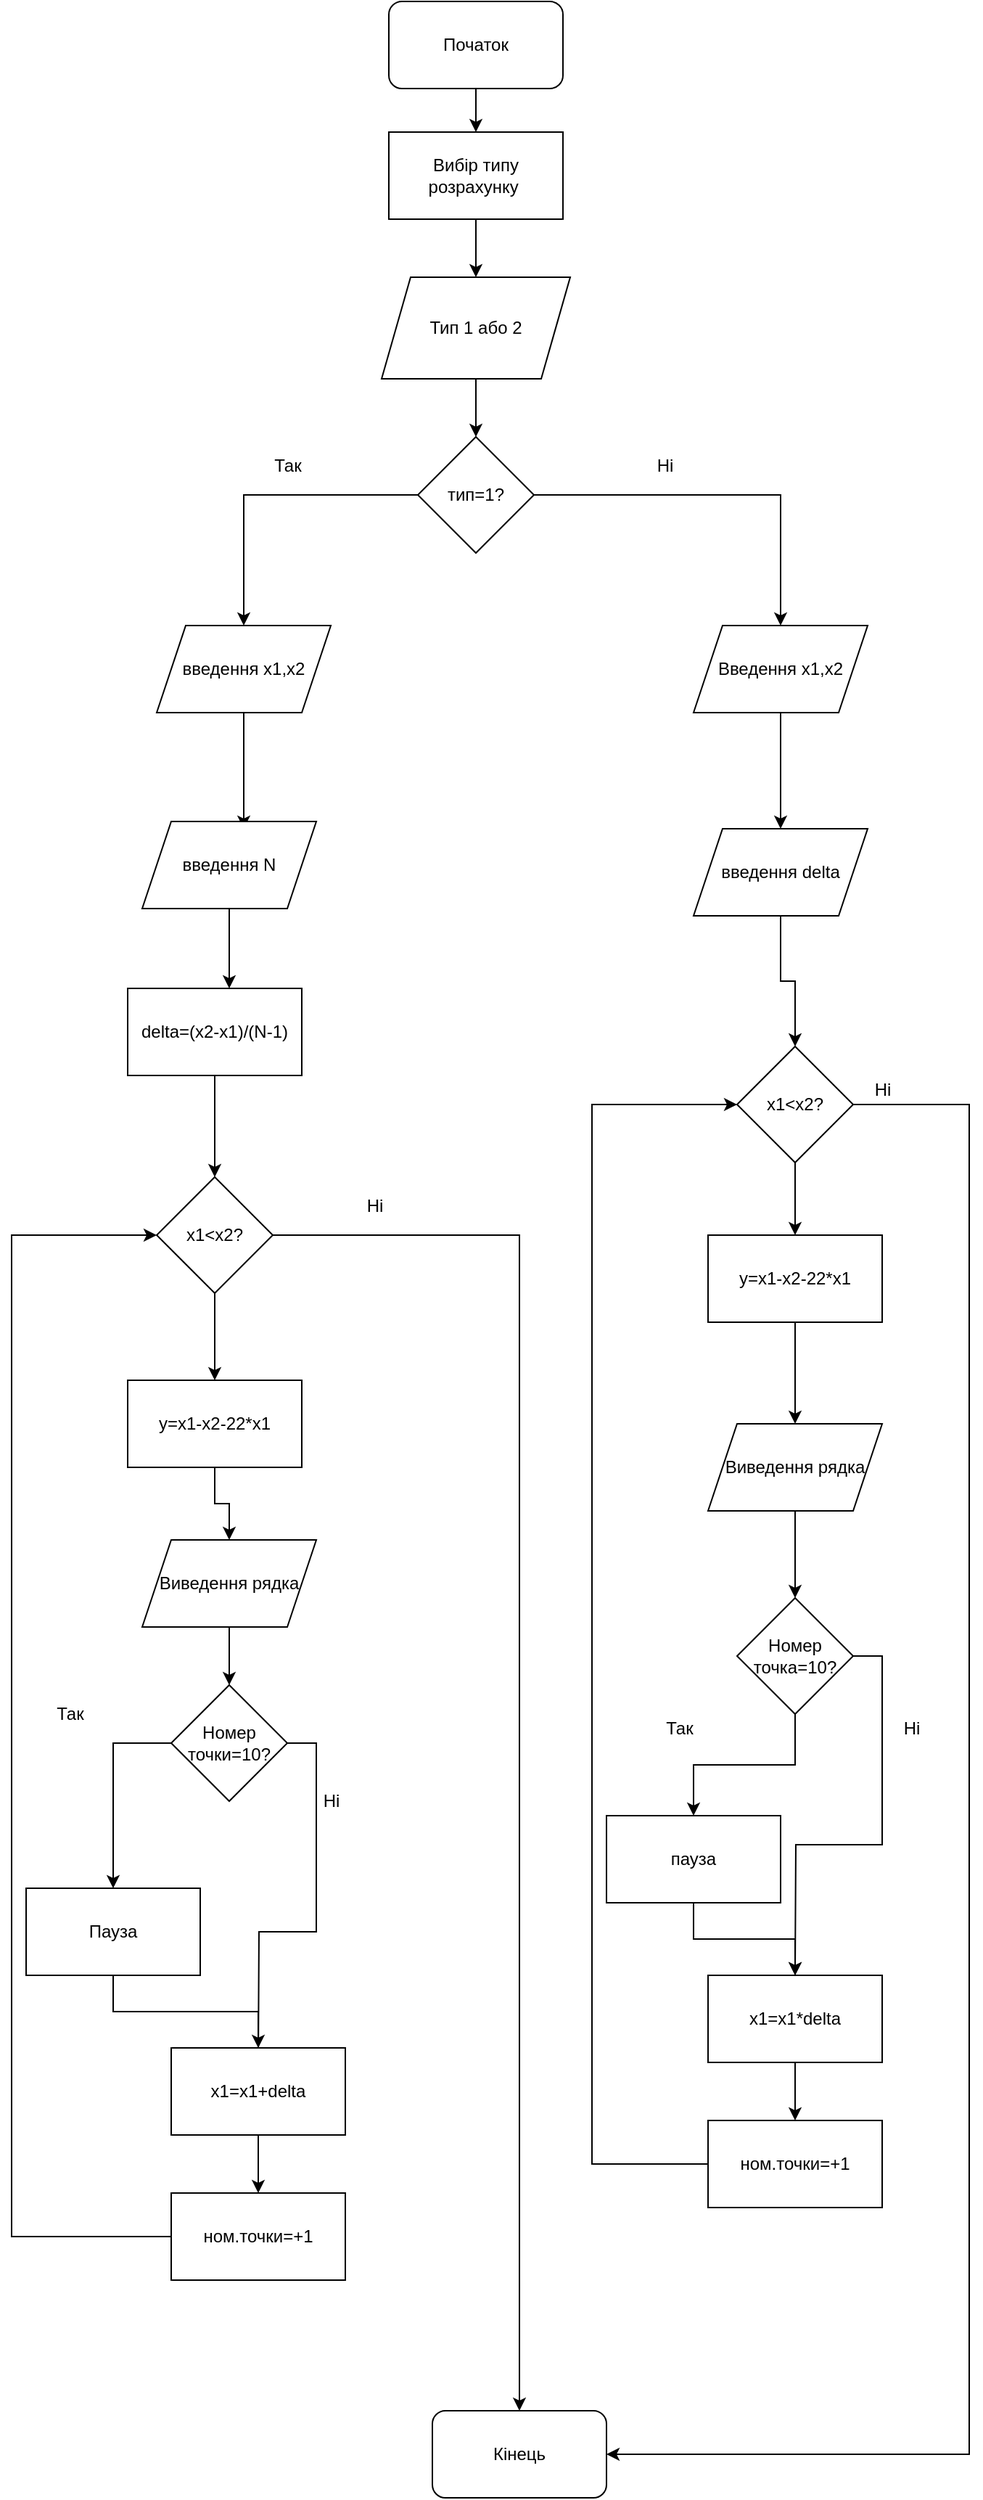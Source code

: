 <mxfile version="15.6.3" type="github">
  <diagram id="S0-03AQcDIA5zphk1J3b" name="Page-1">
    <mxGraphModel dx="742" dy="739" grid="1" gridSize="10" guides="1" tooltips="1" connect="1" arrows="1" fold="1" page="1" pageScale="1" pageWidth="827" pageHeight="1169" math="0" shadow="0">
      <root>
        <mxCell id="0" />
        <mxCell id="1" parent="0" />
        <mxCell id="g0RXiWM5djvmSgwZ1pEf-26" style="edgeStyle=orthogonalEdgeStyle;rounded=0;orthogonalLoop=1;jettySize=auto;html=1;exitX=0.5;exitY=1;exitDx=0;exitDy=0;entryX=0.5;entryY=0;entryDx=0;entryDy=0;" edge="1" parent="1" source="g0RXiWM5djvmSgwZ1pEf-2" target="g0RXiWM5djvmSgwZ1pEf-3">
          <mxGeometry relative="1" as="geometry" />
        </mxCell>
        <mxCell id="g0RXiWM5djvmSgwZ1pEf-2" value="Початок" style="rounded=1;whiteSpace=wrap;html=1;" vertex="1" parent="1">
          <mxGeometry x="270" y="20" width="120" height="60" as="geometry" />
        </mxCell>
        <mxCell id="g0RXiWM5djvmSgwZ1pEf-27" style="edgeStyle=orthogonalEdgeStyle;rounded=0;orthogonalLoop=1;jettySize=auto;html=1;exitX=0.5;exitY=1;exitDx=0;exitDy=0;entryX=0.5;entryY=0;entryDx=0;entryDy=0;" edge="1" parent="1" source="g0RXiWM5djvmSgwZ1pEf-3" target="g0RXiWM5djvmSgwZ1pEf-4">
          <mxGeometry relative="1" as="geometry" />
        </mxCell>
        <mxCell id="g0RXiWM5djvmSgwZ1pEf-3" value="Вибір типу розрахунку&amp;nbsp;" style="rounded=0;whiteSpace=wrap;html=1;" vertex="1" parent="1">
          <mxGeometry x="270" y="110" width="120" height="60" as="geometry" />
        </mxCell>
        <mxCell id="g0RXiWM5djvmSgwZ1pEf-28" style="edgeStyle=orthogonalEdgeStyle;rounded=0;orthogonalLoop=1;jettySize=auto;html=1;exitX=0.5;exitY=1;exitDx=0;exitDy=0;entryX=0.5;entryY=0;entryDx=0;entryDy=0;" edge="1" parent="1" source="g0RXiWM5djvmSgwZ1pEf-4" target="g0RXiWM5djvmSgwZ1pEf-5">
          <mxGeometry relative="1" as="geometry" />
        </mxCell>
        <mxCell id="g0RXiWM5djvmSgwZ1pEf-4" value="Тип 1 або 2" style="shape=parallelogram;perimeter=parallelogramPerimeter;whiteSpace=wrap;html=1;fixedSize=1;" vertex="1" parent="1">
          <mxGeometry x="265" y="210" width="130" height="70" as="geometry" />
        </mxCell>
        <mxCell id="g0RXiWM5djvmSgwZ1pEf-29" style="edgeStyle=orthogonalEdgeStyle;rounded=0;orthogonalLoop=1;jettySize=auto;html=1;exitX=0;exitY=0.5;exitDx=0;exitDy=0;entryX=0.5;entryY=0;entryDx=0;entryDy=0;" edge="1" parent="1" source="g0RXiWM5djvmSgwZ1pEf-5" target="g0RXiWM5djvmSgwZ1pEf-6">
          <mxGeometry relative="1" as="geometry" />
        </mxCell>
        <mxCell id="g0RXiWM5djvmSgwZ1pEf-43" style="edgeStyle=orthogonalEdgeStyle;rounded=0;orthogonalLoop=1;jettySize=auto;html=1;exitX=1;exitY=0.5;exitDx=0;exitDy=0;" edge="1" parent="1" source="g0RXiWM5djvmSgwZ1pEf-5" target="g0RXiWM5djvmSgwZ1pEf-7">
          <mxGeometry relative="1" as="geometry" />
        </mxCell>
        <mxCell id="g0RXiWM5djvmSgwZ1pEf-5" value="тип=1?" style="rhombus;whiteSpace=wrap;html=1;" vertex="1" parent="1">
          <mxGeometry x="290" y="320" width="80" height="80" as="geometry" />
        </mxCell>
        <mxCell id="g0RXiWM5djvmSgwZ1pEf-30" style="edgeStyle=orthogonalEdgeStyle;rounded=0;orthogonalLoop=1;jettySize=auto;html=1;exitX=0.5;exitY=1;exitDx=0;exitDy=0;" edge="1" parent="1" source="g0RXiWM5djvmSgwZ1pEf-6">
          <mxGeometry relative="1" as="geometry">
            <mxPoint x="170" y="590" as="targetPoint" />
          </mxGeometry>
        </mxCell>
        <mxCell id="g0RXiWM5djvmSgwZ1pEf-6" value="введення x1,x2" style="shape=parallelogram;perimeter=parallelogramPerimeter;whiteSpace=wrap;html=1;fixedSize=1;" vertex="1" parent="1">
          <mxGeometry x="110" y="450" width="120" height="60" as="geometry" />
        </mxCell>
        <mxCell id="g0RXiWM5djvmSgwZ1pEf-44" style="edgeStyle=orthogonalEdgeStyle;rounded=0;orthogonalLoop=1;jettySize=auto;html=1;exitX=0.5;exitY=1;exitDx=0;exitDy=0;entryX=0.5;entryY=0;entryDx=0;entryDy=0;" edge="1" parent="1" source="g0RXiWM5djvmSgwZ1pEf-7" target="g0RXiWM5djvmSgwZ1pEf-9">
          <mxGeometry relative="1" as="geometry" />
        </mxCell>
        <mxCell id="g0RXiWM5djvmSgwZ1pEf-7" value="Введення x1,x2" style="shape=parallelogram;perimeter=parallelogramPerimeter;whiteSpace=wrap;html=1;fixedSize=1;" vertex="1" parent="1">
          <mxGeometry x="480" y="450" width="120" height="60" as="geometry" />
        </mxCell>
        <mxCell id="g0RXiWM5djvmSgwZ1pEf-31" style="edgeStyle=orthogonalEdgeStyle;rounded=0;orthogonalLoop=1;jettySize=auto;html=1;exitX=0.5;exitY=1;exitDx=0;exitDy=0;" edge="1" parent="1" source="g0RXiWM5djvmSgwZ1pEf-8">
          <mxGeometry relative="1" as="geometry">
            <mxPoint x="160" y="700" as="targetPoint" />
          </mxGeometry>
        </mxCell>
        <mxCell id="g0RXiWM5djvmSgwZ1pEf-8" value="введення N" style="shape=parallelogram;perimeter=parallelogramPerimeter;whiteSpace=wrap;html=1;fixedSize=1;" vertex="1" parent="1">
          <mxGeometry x="100" y="585" width="120" height="60" as="geometry" />
        </mxCell>
        <mxCell id="g0RXiWM5djvmSgwZ1pEf-45" style="edgeStyle=orthogonalEdgeStyle;rounded=0;orthogonalLoop=1;jettySize=auto;html=1;exitX=0.5;exitY=1;exitDx=0;exitDy=0;entryX=0.5;entryY=0;entryDx=0;entryDy=0;" edge="1" parent="1" source="g0RXiWM5djvmSgwZ1pEf-9" target="g0RXiWM5djvmSgwZ1pEf-12">
          <mxGeometry relative="1" as="geometry" />
        </mxCell>
        <mxCell id="g0RXiWM5djvmSgwZ1pEf-9" value="введення delta" style="shape=parallelogram;perimeter=parallelogramPerimeter;whiteSpace=wrap;html=1;fixedSize=1;" vertex="1" parent="1">
          <mxGeometry x="480" y="590" width="120" height="60" as="geometry" />
        </mxCell>
        <mxCell id="g0RXiWM5djvmSgwZ1pEf-32" style="edgeStyle=orthogonalEdgeStyle;rounded=0;orthogonalLoop=1;jettySize=auto;html=1;exitX=0.5;exitY=1;exitDx=0;exitDy=0;" edge="1" parent="1" source="g0RXiWM5djvmSgwZ1pEf-10" target="g0RXiWM5djvmSgwZ1pEf-11">
          <mxGeometry relative="1" as="geometry" />
        </mxCell>
        <mxCell id="g0RXiWM5djvmSgwZ1pEf-10" value="delta=(x2-x1)/(N-1)" style="rounded=0;whiteSpace=wrap;html=1;" vertex="1" parent="1">
          <mxGeometry x="90" y="700" width="120" height="60" as="geometry" />
        </mxCell>
        <mxCell id="g0RXiWM5djvmSgwZ1pEf-33" style="edgeStyle=orthogonalEdgeStyle;rounded=0;orthogonalLoop=1;jettySize=auto;html=1;exitX=0.5;exitY=1;exitDx=0;exitDy=0;entryX=0.5;entryY=0;entryDx=0;entryDy=0;" edge="1" parent="1" source="g0RXiWM5djvmSgwZ1pEf-11" target="g0RXiWM5djvmSgwZ1pEf-13">
          <mxGeometry relative="1" as="geometry" />
        </mxCell>
        <mxCell id="g0RXiWM5djvmSgwZ1pEf-41" style="edgeStyle=orthogonalEdgeStyle;rounded=0;orthogonalLoop=1;jettySize=auto;html=1;exitX=1;exitY=0.5;exitDx=0;exitDy=0;" edge="1" parent="1" source="g0RXiWM5djvmSgwZ1pEf-11" target="g0RXiWM5djvmSgwZ1pEf-25">
          <mxGeometry relative="1" as="geometry" />
        </mxCell>
        <mxCell id="g0RXiWM5djvmSgwZ1pEf-11" value="x1&amp;lt;x2?" style="rhombus;whiteSpace=wrap;html=1;" vertex="1" parent="1">
          <mxGeometry x="110" y="830" width="80" height="80" as="geometry" />
        </mxCell>
        <mxCell id="g0RXiWM5djvmSgwZ1pEf-46" style="edgeStyle=orthogonalEdgeStyle;rounded=0;orthogonalLoop=1;jettySize=auto;html=1;exitX=0.5;exitY=1;exitDx=0;exitDy=0;" edge="1" parent="1" source="g0RXiWM5djvmSgwZ1pEf-12" target="g0RXiWM5djvmSgwZ1pEf-19">
          <mxGeometry relative="1" as="geometry" />
        </mxCell>
        <mxCell id="g0RXiWM5djvmSgwZ1pEf-54" style="edgeStyle=orthogonalEdgeStyle;rounded=0;orthogonalLoop=1;jettySize=auto;html=1;exitX=1;exitY=0.5;exitDx=0;exitDy=0;entryX=1;entryY=0.5;entryDx=0;entryDy=0;" edge="1" parent="1" source="g0RXiWM5djvmSgwZ1pEf-12" target="g0RXiWM5djvmSgwZ1pEf-25">
          <mxGeometry relative="1" as="geometry">
            <Array as="points">
              <mxPoint x="670" y="780" />
              <mxPoint x="670" y="1710" />
            </Array>
          </mxGeometry>
        </mxCell>
        <mxCell id="g0RXiWM5djvmSgwZ1pEf-12" value="x1&amp;lt;x2?" style="rhombus;whiteSpace=wrap;html=1;" vertex="1" parent="1">
          <mxGeometry x="510" y="740" width="80" height="80" as="geometry" />
        </mxCell>
        <mxCell id="g0RXiWM5djvmSgwZ1pEf-35" style="edgeStyle=orthogonalEdgeStyle;rounded=0;orthogonalLoop=1;jettySize=auto;html=1;exitX=0.5;exitY=1;exitDx=0;exitDy=0;entryX=0.5;entryY=0;entryDx=0;entryDy=0;" edge="1" parent="1" source="g0RXiWM5djvmSgwZ1pEf-13" target="g0RXiWM5djvmSgwZ1pEf-14">
          <mxGeometry relative="1" as="geometry" />
        </mxCell>
        <mxCell id="g0RXiWM5djvmSgwZ1pEf-13" value="y=x1-x2-22*x1" style="rounded=0;whiteSpace=wrap;html=1;" vertex="1" parent="1">
          <mxGeometry x="90" y="970" width="120" height="60" as="geometry" />
        </mxCell>
        <mxCell id="g0RXiWM5djvmSgwZ1pEf-36" style="edgeStyle=orthogonalEdgeStyle;rounded=0;orthogonalLoop=1;jettySize=auto;html=1;exitX=0.5;exitY=1;exitDx=0;exitDy=0;entryX=0.5;entryY=0;entryDx=0;entryDy=0;" edge="1" parent="1" source="g0RXiWM5djvmSgwZ1pEf-14" target="g0RXiWM5djvmSgwZ1pEf-15">
          <mxGeometry relative="1" as="geometry" />
        </mxCell>
        <mxCell id="g0RXiWM5djvmSgwZ1pEf-14" value="Виведення рядка" style="shape=parallelogram;perimeter=parallelogramPerimeter;whiteSpace=wrap;html=1;fixedSize=1;" vertex="1" parent="1">
          <mxGeometry x="100" y="1080" width="120" height="60" as="geometry" />
        </mxCell>
        <mxCell id="g0RXiWM5djvmSgwZ1pEf-37" style="edgeStyle=orthogonalEdgeStyle;rounded=0;orthogonalLoop=1;jettySize=auto;html=1;exitX=0;exitY=0.5;exitDx=0;exitDy=0;entryX=0.5;entryY=0;entryDx=0;entryDy=0;" edge="1" parent="1" source="g0RXiWM5djvmSgwZ1pEf-15" target="g0RXiWM5djvmSgwZ1pEf-16">
          <mxGeometry relative="1" as="geometry" />
        </mxCell>
        <mxCell id="g0RXiWM5djvmSgwZ1pEf-39" style="edgeStyle=orthogonalEdgeStyle;rounded=0;orthogonalLoop=1;jettySize=auto;html=1;exitX=1;exitY=0.5;exitDx=0;exitDy=0;" edge="1" parent="1" source="g0RXiWM5djvmSgwZ1pEf-15">
          <mxGeometry relative="1" as="geometry">
            <mxPoint x="180" y="1440" as="targetPoint" />
          </mxGeometry>
        </mxCell>
        <mxCell id="g0RXiWM5djvmSgwZ1pEf-15" value="Номер точки=10?" style="rhombus;whiteSpace=wrap;html=1;" vertex="1" parent="1">
          <mxGeometry x="120" y="1180" width="80" height="80" as="geometry" />
        </mxCell>
        <mxCell id="g0RXiWM5djvmSgwZ1pEf-38" style="edgeStyle=orthogonalEdgeStyle;rounded=0;orthogonalLoop=1;jettySize=auto;html=1;exitX=0.5;exitY=1;exitDx=0;exitDy=0;entryX=0.5;entryY=0;entryDx=0;entryDy=0;" edge="1" parent="1" source="g0RXiWM5djvmSgwZ1pEf-16" target="g0RXiWM5djvmSgwZ1pEf-17">
          <mxGeometry relative="1" as="geometry" />
        </mxCell>
        <mxCell id="g0RXiWM5djvmSgwZ1pEf-16" value="Пауза" style="rounded=0;whiteSpace=wrap;html=1;" vertex="1" parent="1">
          <mxGeometry x="20" y="1320" width="120" height="60" as="geometry" />
        </mxCell>
        <mxCell id="g0RXiWM5djvmSgwZ1pEf-40" style="edgeStyle=orthogonalEdgeStyle;rounded=0;orthogonalLoop=1;jettySize=auto;html=1;exitX=0.5;exitY=1;exitDx=0;exitDy=0;entryX=0.5;entryY=0;entryDx=0;entryDy=0;" edge="1" parent="1" source="g0RXiWM5djvmSgwZ1pEf-17" target="g0RXiWM5djvmSgwZ1pEf-18">
          <mxGeometry relative="1" as="geometry" />
        </mxCell>
        <mxCell id="g0RXiWM5djvmSgwZ1pEf-17" value="x1=x1+delta" style="rounded=0;whiteSpace=wrap;html=1;" vertex="1" parent="1">
          <mxGeometry x="120" y="1430" width="120" height="60" as="geometry" />
        </mxCell>
        <mxCell id="g0RXiWM5djvmSgwZ1pEf-42" style="edgeStyle=orthogonalEdgeStyle;rounded=0;orthogonalLoop=1;jettySize=auto;html=1;exitX=0;exitY=0.5;exitDx=0;exitDy=0;entryX=0;entryY=0.5;entryDx=0;entryDy=0;" edge="1" parent="1" source="g0RXiWM5djvmSgwZ1pEf-18" target="g0RXiWM5djvmSgwZ1pEf-11">
          <mxGeometry relative="1" as="geometry">
            <Array as="points">
              <mxPoint x="10" y="1560" />
              <mxPoint x="10" y="870" />
            </Array>
          </mxGeometry>
        </mxCell>
        <mxCell id="g0RXiWM5djvmSgwZ1pEf-18" value="ном.точки=+1" style="rounded=0;whiteSpace=wrap;html=1;" vertex="1" parent="1">
          <mxGeometry x="120" y="1530" width="120" height="60" as="geometry" />
        </mxCell>
        <mxCell id="g0RXiWM5djvmSgwZ1pEf-47" style="edgeStyle=orthogonalEdgeStyle;rounded=0;orthogonalLoop=1;jettySize=auto;html=1;exitX=0.5;exitY=1;exitDx=0;exitDy=0;entryX=0.5;entryY=0;entryDx=0;entryDy=0;" edge="1" parent="1" source="g0RXiWM5djvmSgwZ1pEf-19" target="g0RXiWM5djvmSgwZ1pEf-20">
          <mxGeometry relative="1" as="geometry" />
        </mxCell>
        <mxCell id="g0RXiWM5djvmSgwZ1pEf-19" value="y=x1-x2-22*x1" style="rounded=0;whiteSpace=wrap;html=1;" vertex="1" parent="1">
          <mxGeometry x="490" y="870" width="120" height="60" as="geometry" />
        </mxCell>
        <mxCell id="g0RXiWM5djvmSgwZ1pEf-48" style="edgeStyle=orthogonalEdgeStyle;rounded=0;orthogonalLoop=1;jettySize=auto;html=1;exitX=0.5;exitY=1;exitDx=0;exitDy=0;entryX=0.5;entryY=0;entryDx=0;entryDy=0;" edge="1" parent="1" source="g0RXiWM5djvmSgwZ1pEf-20" target="g0RXiWM5djvmSgwZ1pEf-21">
          <mxGeometry relative="1" as="geometry" />
        </mxCell>
        <mxCell id="g0RXiWM5djvmSgwZ1pEf-20" value="Виведення рядка" style="shape=parallelogram;perimeter=parallelogramPerimeter;whiteSpace=wrap;html=1;fixedSize=1;" vertex="1" parent="1">
          <mxGeometry x="490" y="1000" width="120" height="60" as="geometry" />
        </mxCell>
        <mxCell id="g0RXiWM5djvmSgwZ1pEf-49" style="edgeStyle=orthogonalEdgeStyle;rounded=0;orthogonalLoop=1;jettySize=auto;html=1;exitX=0.5;exitY=1;exitDx=0;exitDy=0;entryX=0.5;entryY=0;entryDx=0;entryDy=0;" edge="1" parent="1" source="g0RXiWM5djvmSgwZ1pEf-21" target="g0RXiWM5djvmSgwZ1pEf-22">
          <mxGeometry relative="1" as="geometry" />
        </mxCell>
        <mxCell id="g0RXiWM5djvmSgwZ1pEf-51" style="edgeStyle=orthogonalEdgeStyle;rounded=0;orthogonalLoop=1;jettySize=auto;html=1;exitX=1;exitY=0.5;exitDx=0;exitDy=0;" edge="1" parent="1" source="g0RXiWM5djvmSgwZ1pEf-21">
          <mxGeometry relative="1" as="geometry">
            <mxPoint x="550" y="1380" as="targetPoint" />
          </mxGeometry>
        </mxCell>
        <mxCell id="g0RXiWM5djvmSgwZ1pEf-21" value="Номер точка=10?" style="rhombus;whiteSpace=wrap;html=1;" vertex="1" parent="1">
          <mxGeometry x="510" y="1120" width="80" height="80" as="geometry" />
        </mxCell>
        <mxCell id="g0RXiWM5djvmSgwZ1pEf-50" style="edgeStyle=orthogonalEdgeStyle;rounded=0;orthogonalLoop=1;jettySize=auto;html=1;exitX=0.5;exitY=1;exitDx=0;exitDy=0;entryX=0.5;entryY=0;entryDx=0;entryDy=0;" edge="1" parent="1" source="g0RXiWM5djvmSgwZ1pEf-22" target="g0RXiWM5djvmSgwZ1pEf-23">
          <mxGeometry relative="1" as="geometry" />
        </mxCell>
        <mxCell id="g0RXiWM5djvmSgwZ1pEf-22" value="пауза" style="rounded=0;whiteSpace=wrap;html=1;" vertex="1" parent="1">
          <mxGeometry x="420" y="1270" width="120" height="60" as="geometry" />
        </mxCell>
        <mxCell id="g0RXiWM5djvmSgwZ1pEf-52" style="edgeStyle=orthogonalEdgeStyle;rounded=0;orthogonalLoop=1;jettySize=auto;html=1;exitX=0.5;exitY=1;exitDx=0;exitDy=0;entryX=0.5;entryY=0;entryDx=0;entryDy=0;" edge="1" parent="1" source="g0RXiWM5djvmSgwZ1pEf-23" target="g0RXiWM5djvmSgwZ1pEf-24">
          <mxGeometry relative="1" as="geometry" />
        </mxCell>
        <mxCell id="g0RXiWM5djvmSgwZ1pEf-23" value="x1=x1*delta" style="rounded=0;whiteSpace=wrap;html=1;" vertex="1" parent="1">
          <mxGeometry x="490" y="1380" width="120" height="60" as="geometry" />
        </mxCell>
        <mxCell id="g0RXiWM5djvmSgwZ1pEf-53" style="edgeStyle=orthogonalEdgeStyle;rounded=0;orthogonalLoop=1;jettySize=auto;html=1;exitX=0;exitY=0.5;exitDx=0;exitDy=0;entryX=0;entryY=0.5;entryDx=0;entryDy=0;" edge="1" parent="1" source="g0RXiWM5djvmSgwZ1pEf-24" target="g0RXiWM5djvmSgwZ1pEf-12">
          <mxGeometry relative="1" as="geometry">
            <Array as="points">
              <mxPoint x="410" y="1510" />
              <mxPoint x="410" y="780" />
            </Array>
          </mxGeometry>
        </mxCell>
        <mxCell id="g0RXiWM5djvmSgwZ1pEf-24" value="ном.точки=+1" style="rounded=0;whiteSpace=wrap;html=1;" vertex="1" parent="1">
          <mxGeometry x="490" y="1480" width="120" height="60" as="geometry" />
        </mxCell>
        <mxCell id="g0RXiWM5djvmSgwZ1pEf-25" value="Кінець" style="rounded=1;whiteSpace=wrap;html=1;" vertex="1" parent="1">
          <mxGeometry x="300" y="1680" width="120" height="60" as="geometry" />
        </mxCell>
        <mxCell id="g0RXiWM5djvmSgwZ1pEf-55" value="Так" style="text;html=1;align=center;verticalAlign=middle;resizable=0;points=[];autosize=1;strokeColor=none;fillColor=none;" vertex="1" parent="1">
          <mxGeometry x="185" y="330" width="30" height="20" as="geometry" />
        </mxCell>
        <mxCell id="g0RXiWM5djvmSgwZ1pEf-56" value="Ні" style="text;html=1;align=center;verticalAlign=middle;resizable=0;points=[];autosize=1;strokeColor=none;fillColor=none;" vertex="1" parent="1">
          <mxGeometry x="445" y="330" width="30" height="20" as="geometry" />
        </mxCell>
        <mxCell id="g0RXiWM5djvmSgwZ1pEf-57" value="Ні" style="text;html=1;align=center;verticalAlign=middle;resizable=0;points=[];autosize=1;strokeColor=none;fillColor=none;" vertex="1" parent="1">
          <mxGeometry x="245" y="840" width="30" height="20" as="geometry" />
        </mxCell>
        <mxCell id="g0RXiWM5djvmSgwZ1pEf-58" value="Так" style="text;html=1;align=center;verticalAlign=middle;resizable=0;points=[];autosize=1;strokeColor=none;fillColor=none;" vertex="1" parent="1">
          <mxGeometry x="35" y="1190" width="30" height="20" as="geometry" />
        </mxCell>
        <mxCell id="g0RXiWM5djvmSgwZ1pEf-59" value="Ні" style="text;html=1;align=center;verticalAlign=middle;resizable=0;points=[];autosize=1;strokeColor=none;fillColor=none;" vertex="1" parent="1">
          <mxGeometry x="215" y="1250" width="30" height="20" as="geometry" />
        </mxCell>
        <mxCell id="g0RXiWM5djvmSgwZ1pEf-60" value="Так" style="text;html=1;align=center;verticalAlign=middle;resizable=0;points=[];autosize=1;strokeColor=none;fillColor=none;" vertex="1" parent="1">
          <mxGeometry x="455" y="1200" width="30" height="20" as="geometry" />
        </mxCell>
        <mxCell id="g0RXiWM5djvmSgwZ1pEf-61" value="Ні" style="text;html=1;align=center;verticalAlign=middle;resizable=0;points=[];autosize=1;strokeColor=none;fillColor=none;" vertex="1" parent="1">
          <mxGeometry x="615" y="1200" width="30" height="20" as="geometry" />
        </mxCell>
        <mxCell id="g0RXiWM5djvmSgwZ1pEf-62" value="Ні" style="text;html=1;align=center;verticalAlign=middle;resizable=0;points=[];autosize=1;strokeColor=none;fillColor=none;" vertex="1" parent="1">
          <mxGeometry x="595" y="760" width="30" height="20" as="geometry" />
        </mxCell>
      </root>
    </mxGraphModel>
  </diagram>
</mxfile>
